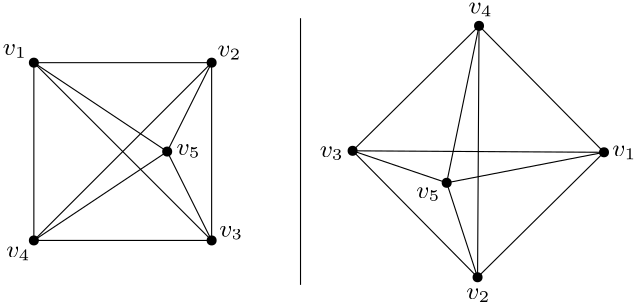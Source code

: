 <?xml version="1.0"?>
<!DOCTYPE ipe SYSTEM "ipe.dtd">
<ipe version="70206" creator="Ipe 7.2.7">
<info created="D:20190610202452" modified="D:20190624144445"/>
<ipestyle name="basic">
<symbol name="arrow/arc(spx)">
<path stroke="sym-stroke" fill="sym-stroke" pen="sym-pen">
0 0 m
-1 0.333 l
-1 -0.333 l
h
</path>
</symbol>
<symbol name="arrow/farc(spx)">
<path stroke="sym-stroke" fill="white" pen="sym-pen">
0 0 m
-1 0.333 l
-1 -0.333 l
h
</path>
</symbol>
<symbol name="arrow/ptarc(spx)">
<path stroke="sym-stroke" fill="sym-stroke" pen="sym-pen">
0 0 m
-1 0.333 l
-0.8 0 l
-1 -0.333 l
h
</path>
</symbol>
<symbol name="arrow/fptarc(spx)">
<path stroke="sym-stroke" fill="white" pen="sym-pen">
0 0 m
-1 0.333 l
-0.8 0 l
-1 -0.333 l
h
</path>
</symbol>
<symbol name="mark/circle(sx)" transformations="translations">
<path fill="sym-stroke">
0.6 0 0 0.6 0 0 e
0.4 0 0 0.4 0 0 e
</path>
</symbol>
<symbol name="mark/disk(sx)" transformations="translations">
<path fill="sym-stroke">
0.6 0 0 0.6 0 0 e
</path>
</symbol>
<symbol name="mark/fdisk(sfx)" transformations="translations">
<group>
<path fill="sym-fill">
0.5 0 0 0.5 0 0 e
</path>
<path fill="sym-stroke" fillrule="eofill">
0.6 0 0 0.6 0 0 e
0.4 0 0 0.4 0 0 e
</path>
</group>
</symbol>
<symbol name="mark/box(sx)" transformations="translations">
<path fill="sym-stroke" fillrule="eofill">
-0.6 -0.6 m
0.6 -0.6 l
0.6 0.6 l
-0.6 0.6 l
h
-0.4 -0.4 m
0.4 -0.4 l
0.4 0.4 l
-0.4 0.4 l
h
</path>
</symbol>
<symbol name="mark/square(sx)" transformations="translations">
<path fill="sym-stroke">
-0.6 -0.6 m
0.6 -0.6 l
0.6 0.6 l
-0.6 0.6 l
h
</path>
</symbol>
<symbol name="mark/fsquare(sfx)" transformations="translations">
<group>
<path fill="sym-fill">
-0.5 -0.5 m
0.5 -0.5 l
0.5 0.5 l
-0.5 0.5 l
h
</path>
<path fill="sym-stroke" fillrule="eofill">
-0.6 -0.6 m
0.6 -0.6 l
0.6 0.6 l
-0.6 0.6 l
h
-0.4 -0.4 m
0.4 -0.4 l
0.4 0.4 l
-0.4 0.4 l
h
</path>
</group>
</symbol>
<symbol name="mark/cross(sx)" transformations="translations">
<group>
<path fill="sym-stroke">
-0.43 -0.57 m
0.57 0.43 l
0.43 0.57 l
-0.57 -0.43 l
h
</path>
<path fill="sym-stroke">
-0.43 0.57 m
0.57 -0.43 l
0.43 -0.57 l
-0.57 0.43 l
h
</path>
</group>
</symbol>
<symbol name="arrow/fnormal(spx)">
<path stroke="sym-stroke" fill="white" pen="sym-pen">
0 0 m
-1 0.333 l
-1 -0.333 l
h
</path>
</symbol>
<symbol name="arrow/pointed(spx)">
<path stroke="sym-stroke" fill="sym-stroke" pen="sym-pen">
0 0 m
-1 0.333 l
-0.8 0 l
-1 -0.333 l
h
</path>
</symbol>
<symbol name="arrow/fpointed(spx)">
<path stroke="sym-stroke" fill="white" pen="sym-pen">
0 0 m
-1 0.333 l
-0.8 0 l
-1 -0.333 l
h
</path>
</symbol>
<symbol name="arrow/linear(spx)">
<path stroke="sym-stroke" pen="sym-pen">
-1 0.333 m
0 0 l
-1 -0.333 l
</path>
</symbol>
<symbol name="arrow/fdouble(spx)">
<path stroke="sym-stroke" fill="white" pen="sym-pen">
0 0 m
-1 0.333 l
-1 -0.333 l
h
-1 0 m
-2 0.333 l
-2 -0.333 l
h
</path>
</symbol>
<symbol name="arrow/double(spx)">
<path stroke="sym-stroke" fill="sym-stroke" pen="sym-pen">
0 0 m
-1 0.333 l
-1 -0.333 l
h
-1 0 m
-2 0.333 l
-2 -0.333 l
h
</path>
</symbol>
<pen name="heavier" value="0.8"/>
<pen name="fat" value="1.2"/>
<pen name="ultrafat" value="2"/>
<symbolsize name="large" value="5"/>
<symbolsize name="small" value="2"/>
<symbolsize name="tiny" value="1.1"/>
<arrowsize name="large" value="10"/>
<arrowsize name="small" value="5"/>
<arrowsize name="tiny" value="3"/>
<color name="red" value="1 0 0"/>
<color name="green" value="0 1 0"/>
<color name="blue" value="0 0 1"/>
<color name="yellow" value="1 1 0"/>
<color name="orange" value="1 0.647 0"/>
<color name="gold" value="1 0.843 0"/>
<color name="purple" value="0.627 0.125 0.941"/>
<color name="gray" value="0.745"/>
<color name="brown" value="0.647 0.165 0.165"/>
<color name="navy" value="0 0 0.502"/>
<color name="pink" value="1 0.753 0.796"/>
<color name="seagreen" value="0.18 0.545 0.341"/>
<color name="turquoise" value="0.251 0.878 0.816"/>
<color name="violet" value="0.933 0.51 0.933"/>
<color name="darkblue" value="0 0 0.545"/>
<color name="darkcyan" value="0 0.545 0.545"/>
<color name="darkgray" value="0.663"/>
<color name="darkgreen" value="0 0.392 0"/>
<color name="darkmagenta" value="0.545 0 0.545"/>
<color name="darkorange" value="1 0.549 0"/>
<color name="darkred" value="0.545 0 0"/>
<color name="lightblue" value="0.678 0.847 0.902"/>
<color name="lightcyan" value="0.878 1 1"/>
<color name="lightgray" value="0.827"/>
<color name="lightgreen" value="0.565 0.933 0.565"/>
<color name="lightyellow" value="1 1 0.878"/>
<dashstyle name="dashed" value="[4] 0"/>
<dashstyle name="dotted" value="[1 3] 0"/>
<dashstyle name="dash dotted" value="[4 2 1 2] 0"/>
<dashstyle name="dash dot dotted" value="[4 2 1 2 1 2] 0"/>
<textsize name="large" value="\large"/>
<textsize name="Large" value="\Large"/>
<textsize name="LARGE" value="\LARGE"/>
<textsize name="huge" value="\huge"/>
<textsize name="Huge" value="\Huge"/>
<textsize name="small" value="\small"/>
<textsize name="footnote" value="\footnotesize"/>
<textsize name="tiny" value="\tiny"/>
<textstyle name="center" begin="\begin{center}" end="\end{center}"/>
<textstyle name="itemize" begin="\begin{itemize}" end="\end{itemize}"/>
<textstyle name="item" begin="\begin{itemize}\item{}" end="\end{itemize}"/>
<gridsize name="4 pts" value="4"/>
<gridsize name="8 pts (~3 mm)" value="8"/>
<gridsize name="16 pts (~6 mm)" value="16"/>
<gridsize name="32 pts (~12 mm)" value="32"/>
<gridsize name="10 pts (~3.5 mm)" value="10"/>
<gridsize name="20 pts (~7 mm)" value="20"/>
<gridsize name="14 pts (~5 mm)" value="14"/>
<gridsize name="28 pts (~10 mm)" value="28"/>
<gridsize name="56 pts (~20 mm)" value="56"/>
<anglesize name="90 deg" value="90"/>
<anglesize name="60 deg" value="60"/>
<anglesize name="45 deg" value="45"/>
<anglesize name="30 deg" value="30"/>
<anglesize name="22.5 deg" value="22.5"/>
<opacity name="10%" value="0.1"/>
<opacity name="30%" value="0.3"/>
<opacity name="50%" value="0.5"/>
<opacity name="75%" value="0.75"/>
<tiling name="falling" angle="-60" step="4" width="1"/>
<tiling name="rising" angle="30" step="4" width="1"/>
</ipestyle>
<page>
<layer name="alpha"/>
<view layers="alpha" active="alpha"/>
<use layer="alpha" name="mark/disk(sx)" pos="192 768" size="normal" stroke="black"/>
<use name="mark/disk(sx)" pos="192 704" size="normal" stroke="black"/>
<use name="mark/disk(sx)" pos="256 768" size="normal" stroke="black"/>
<use name="mark/disk(sx)" pos="256 704" size="normal" stroke="black"/>
<use name="mark/disk(sx)" pos="240 736" size="normal" stroke="black"/>
<use matrix="0.702922 -0.711267 0.711267 0.702922 -418.921 469.015" name="mark/disk(sx)" pos="320 768" size="normal" stroke="black"/>
<use matrix="0.702922 -0.711267 0.711267 0.702922 -418.921 469.015" name="mark/disk(sx)" pos="320 704" size="normal" stroke="black"/>
<use matrix="0.702922 -0.711267 0.711267 0.702922 -418.921 469.015" name="mark/disk(sx)" pos="384 704" size="normal" stroke="black"/>
<use matrix="0.702922 -0.711267 0.711267 0.702922 -418.921 469.015" name="mark/disk(sx)" pos="384 768" size="normal" stroke="black"/>
<use matrix="0.702922 -0.711267 0.711267 0.702922 -418.921 469.015" name="mark/disk(sx)" pos="352 720" size="normal" stroke="black"/>
<path stroke="black">
192 768 m
192 704 l
192 768 l
240 736 l
</path>
<path stroke="black">
192 768 m
256 768 l
</path>
<path stroke="black">
192 768 m
256 704 l
</path>
<path stroke="black">
256 704 m
256 768 l
</path>
<path stroke="black">
256 768 m
192 704 l
</path>
<path stroke="black">
240 736 m
192 704 l
</path>
<path stroke="black">
240 736 m
256 768 l
</path>
<path stroke="black">
240 736 m
256 704 l
</path>
<path stroke="black">
256 704 m
192 704 l
</path>
<path matrix="0.702922 -0.711267 0.711267 0.702922 -418.921 469.015" stroke="black">
320 768 m
320 704 l
320 704 l
</path>
<path matrix="0.702922 -0.711267 0.711267 0.702922 -418.921 469.015" stroke="black">
320 704 m
352 720 l
</path>
<path matrix="0.702922 -0.711267 0.711267 0.702922 -418.921 469.015" stroke="black">
320 704 m
384 704 l
</path>
<path matrix="0.702922 -0.711267 0.711267 0.702922 -418.921 469.015" stroke="black">
352 720 m
384 704 l
</path>
<path matrix="0.702922 -0.711267 0.711267 0.702922 -418.921 469.015" stroke="black">
352 720 m
384 768 l
</path>
<path matrix="0.702922 -0.711267 0.711267 0.702922 -418.921 469.015" stroke="black">
384 768 m
384 704 l
</path>
<path matrix="0.702922 -0.711267 0.711267 0.702922 -418.921 469.015" stroke="black">
384 704 m
320 768 l
</path>
<path matrix="0.702922 -0.711267 0.711267 0.702922 -418.921 469.015" stroke="black">
320 768 m
352 720 l
</path>
<path matrix="0.702922 -0.711267 0.711267 0.702922 -418.921 469.015" stroke="black">
320 768 m
384 768 l
</path>
<path matrix="0.702922 -0.711267 0.711267 0.702922 -418.921 469.015" stroke="black">
320 704 m
384 768 l
</path>
<path stroke="black">
288 784 m
288 688 l
</path>
<text matrix="1 0 0 1 -4.14352 -2.48611" transformations="translations" pos="184.956 773.28" stroke="black" type="label" width="8.627" height="3.867" depth="0.99" valign="baseline" size="small" style="math">v_1</text>
<text matrix="1 0 0 1 -3.72917 -1.24306" transformations="translations" pos="261.819 771.416" stroke="black" type="label" width="8.627" height="3.867" depth="0.99" valign="baseline" size="small" style="math">v_2</text>
<text matrix="1 0 0 1 -3.10764 1.24306" transformations="translations" pos="261.819 704.083" stroke="black" type="label" width="8.627" height="3.867" depth="0.99" valign="baseline" size="small" style="math">v_3</text>
<text matrix="1 0 0 1 -5.38658 -1.03588" transformations="translations" pos="187.442 698.904" stroke="black" type="label" width="8.627" height="3.867" depth="0.99" valign="baseline" size="small" style="math">v_4</text>
<text matrix="1 0 0 1 -3.31482 -0.414352" transformations="translations" pos="246.695 735.16" stroke="black" type="label" width="8.627" height="3.867" depth="0.99" valign="baseline" size="small" style="math">v_5</text>
<text matrix="1 0 0 1 -12.6585 1.34665" transformations="translations" pos="361.156 784.346" stroke="black" type="label" width="8.627" height="3.867" depth="0.99" valign="baseline" size="small" style="math">v_4</text>
<text matrix="1 0 0 1 -10.2345 0.269329" transformations="translations" pos="410.443 733.981" stroke="black" type="label" width="8.627" height="3.867" depth="0.99" valign="baseline" size="small" style="math">v_1</text>
<text matrix="1 0 0 1 -4.84792 0.807987" transformations="translations" pos="352.537 682.001" stroke="black" type="label" width="8.627" height="3.867" depth="0.99" valign="baseline" size="small" style="math">v_2</text>
<text matrix="1 0 0 1 -4.84792 9.42652" transformations="translations" pos="299.749 724.555" stroke="black" type="label" width="8.627" height="3.867" depth="0.99" valign="baseline" size="small" style="math">v_3</text>
<text matrix="1 0 0 1 -4.57859 -4.57859" transformations="translations" pos="334.223 723.747" stroke="black" type="label" width="8.627" height="3.867" depth="0.99" valign="baseline" size="small" style="math">v_5</text>
</page>
</ipe>
